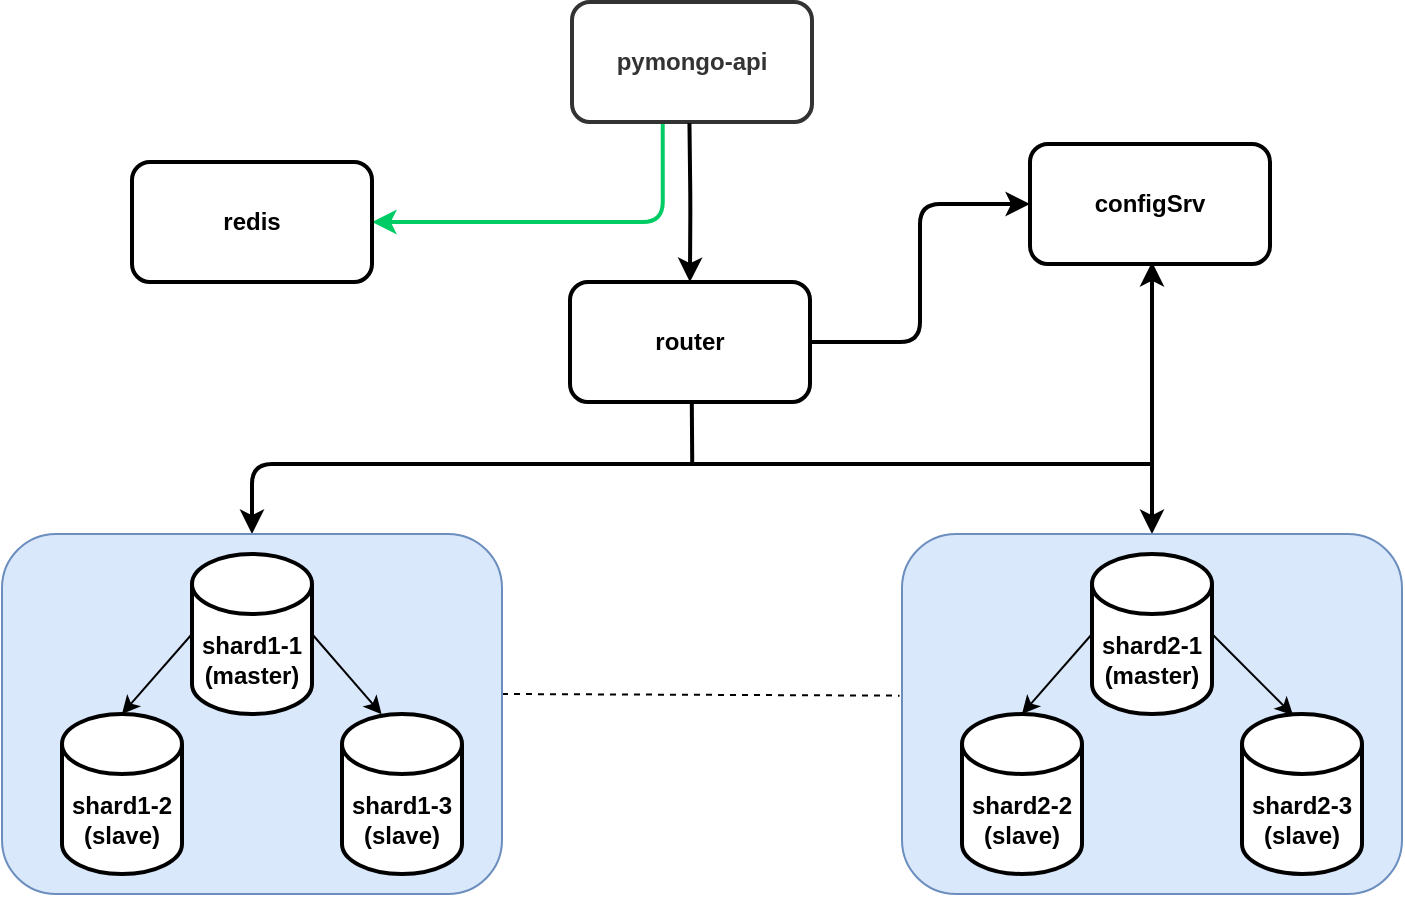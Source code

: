 <mxfile version="25.0.1">
  <diagram name="Page-1" id="-H_mtQnk-PTXWXPvYvuk">
    <mxGraphModel dx="1562" dy="909" grid="1" gridSize="10" guides="1" tooltips="1" connect="1" arrows="1" fold="1" page="1" pageScale="1" pageWidth="1169" pageHeight="827" math="0" shadow="0">
      <root>
        <mxCell id="0" />
        <mxCell id="1" parent="0" />
        <mxCell id="9TU6CYnMUd-Esi642FXq-2" style="edgeStyle=orthogonalEdgeStyle;rounded=1;orthogonalLoop=1;jettySize=auto;html=1;exitX=0.378;exitY=1.005;exitDx=0;exitDy=0;entryX=1;entryY=0.5;entryDx=0;entryDy=0;curved=0;strokeWidth=2;strokeColor=#00CC66;exitPerimeter=0;" parent="1" source="zA23MoTUsTF4_91t8viU-3" target="9TU6CYnMUd-Esi642FXq-1" edge="1">
          <mxGeometry relative="1" as="geometry">
            <Array as="points">
              <mxPoint x="520" y="280" />
            </Array>
          </mxGeometry>
        </mxCell>
        <mxCell id="zA23MoTUsTF4_91t8viU-3" value="&lt;b&gt;&lt;font color=&quot;#333333&quot;&gt;pymongo-api&lt;/font&gt;&lt;/b&gt;" style="rounded=1;whiteSpace=wrap;html=1;strokeWidth=2;strokeColor=#333333;" parent="1" vertex="1">
          <mxGeometry x="475" y="170" width="120" height="60" as="geometry" />
        </mxCell>
        <mxCell id="sGdueFbf5gFJr58cs0Tm-1" value="&lt;b&gt;configSrv&lt;/b&gt;" style="rounded=1;whiteSpace=wrap;html=1;strokeWidth=2;" parent="1" vertex="1">
          <mxGeometry x="704" y="241" width="120" height="60" as="geometry" />
        </mxCell>
        <mxCell id="sGdueFbf5gFJr58cs0Tm-15" style="edgeStyle=orthogonalEdgeStyle;rounded=1;orthogonalLoop=1;jettySize=auto;html=1;exitX=1;exitY=0.5;exitDx=0;exitDy=0;entryX=0;entryY=0.5;entryDx=0;entryDy=0;strokeWidth=2;curved=0;" parent="1" source="sGdueFbf5gFJr58cs0Tm-3" target="sGdueFbf5gFJr58cs0Tm-1" edge="1">
          <mxGeometry relative="1" as="geometry" />
        </mxCell>
        <mxCell id="sGdueFbf5gFJr58cs0Tm-21" style="edgeStyle=orthogonalEdgeStyle;rounded=1;orthogonalLoop=1;jettySize=auto;html=1;curved=0;strokeWidth=2;startArrow=none;startFill=0;entryX=0.5;entryY=0;entryDx=0;entryDy=0;" parent="1" target="0muuILdMk2ypR8TaKjU4-2" edge="1">
          <mxGeometry relative="1" as="geometry">
            <mxPoint x="550" y="401" as="sourcePoint" />
            <mxPoint x="417" y="417" as="targetPoint" />
            <Array as="points">
              <mxPoint x="540" y="401" />
              <mxPoint x="315" y="401" />
            </Array>
          </mxGeometry>
        </mxCell>
        <mxCell id="sGdueFbf5gFJr58cs0Tm-3" value="&lt;b&gt;router&lt;/b&gt;" style="rounded=1;whiteSpace=wrap;html=1;strokeWidth=2;" parent="1" vertex="1">
          <mxGeometry x="474" y="310" width="120" height="60" as="geometry" />
        </mxCell>
        <mxCell id="sGdueFbf5gFJr58cs0Tm-5" style="edgeStyle=orthogonalEdgeStyle;rounded=1;orthogonalLoop=1;jettySize=auto;html=1;entryX=0.427;entryY=0.007;entryDx=0;entryDy=0;entryPerimeter=0;strokeWidth=2;curved=0;" parent="1" edge="1">
          <mxGeometry relative="1" as="geometry">
            <mxPoint x="533.73" y="230.58" as="sourcePoint" />
            <mxPoint x="533.97" y="310.0" as="targetPoint" />
          </mxGeometry>
        </mxCell>
        <mxCell id="sGdueFbf5gFJr58cs0Tm-22" style="edgeStyle=orthogonalEdgeStyle;rounded=0;orthogonalLoop=1;jettySize=auto;html=1;entryX=0.5;entryY=0;entryDx=0;entryDy=0;curved=0;strokeWidth=2;startArrow=none;startFill=0;" parent="1" target="0muuILdMk2ypR8TaKjU4-6" edge="1">
          <mxGeometry relative="1" as="geometry">
            <mxPoint x="540" y="401" as="sourcePoint" />
            <mxPoint x="640" y="417" as="targetPoint" />
            <Array as="points">
              <mxPoint x="540" y="401" />
              <mxPoint x="765" y="401" />
            </Array>
          </mxGeometry>
        </mxCell>
        <mxCell id="sGdueFbf5gFJr58cs0Tm-23" value="" style="endArrow=none;dashed=1;html=1;rounded=0;entryX=-0.005;entryY=0.449;entryDx=0;entryDy=0;entryPerimeter=0;" parent="1" target="0muuILdMk2ypR8TaKjU4-6" edge="1">
          <mxGeometry width="50" height="50" relative="1" as="geometry">
            <mxPoint x="440" y="516" as="sourcePoint" />
            <mxPoint x="601.56" y="516.76" as="targetPoint" />
          </mxGeometry>
        </mxCell>
        <mxCell id="0muuILdMk2ypR8TaKjU4-2" value="" style="rounded=1;whiteSpace=wrap;html=1;fillColor=#dae8fc;strokeColor=#6c8ebf;" parent="1" vertex="1">
          <mxGeometry x="190" y="436" width="250" height="180" as="geometry" />
        </mxCell>
        <mxCell id="0muuILdMk2ypR8TaKjU4-3" value="&lt;b&gt;shard1-1&lt;/b&gt;&lt;div&gt;&lt;b&gt;(master)&lt;/b&gt;&lt;/div&gt;" style="shape=cylinder3;whiteSpace=wrap;html=1;boundedLbl=1;backgroundOutline=1;size=15;strokeWidth=2;" parent="1" vertex="1">
          <mxGeometry x="285" y="446" width="60" height="80" as="geometry" />
        </mxCell>
        <mxCell id="0muuILdMk2ypR8TaKjU4-4" value="&lt;b&gt;shard1-3&lt;/b&gt;&lt;div&gt;&lt;b&gt;(slave)&lt;/b&gt;&lt;/div&gt;" style="shape=cylinder3;whiteSpace=wrap;html=1;boundedLbl=1;backgroundOutline=1;size=15;strokeWidth=2;" parent="1" vertex="1">
          <mxGeometry x="360" y="526" width="60" height="80" as="geometry" />
        </mxCell>
        <mxCell id="0muuILdMk2ypR8TaKjU4-5" value="&lt;b&gt;shard1-2&lt;/b&gt;&lt;div&gt;&lt;b&gt;(slave)&lt;/b&gt;&lt;/div&gt;" style="shape=cylinder3;whiteSpace=wrap;html=1;boundedLbl=1;backgroundOutline=1;size=15;strokeWidth=2;" parent="1" vertex="1">
          <mxGeometry x="220" y="526" width="60" height="80" as="geometry" />
        </mxCell>
        <mxCell id="0muuILdMk2ypR8TaKjU4-6" value="" style="rounded=1;whiteSpace=wrap;html=1;fillColor=#dae8fc;strokeColor=#6c8ebf;" parent="1" vertex="1">
          <mxGeometry x="640" y="436" width="250" height="180" as="geometry" />
        </mxCell>
        <mxCell id="0muuILdMk2ypR8TaKjU4-7" value="&lt;b&gt;shard2-1&lt;/b&gt;&lt;div&gt;&lt;b&gt;(master)&lt;/b&gt;&lt;/div&gt;" style="shape=cylinder3;whiteSpace=wrap;html=1;boundedLbl=1;backgroundOutline=1;size=15;strokeWidth=2;" parent="1" vertex="1">
          <mxGeometry x="735" y="446" width="60" height="80" as="geometry" />
        </mxCell>
        <mxCell id="0muuILdMk2ypR8TaKjU4-8" value="&lt;b&gt;shard2-3&lt;/b&gt;&lt;div&gt;&lt;b&gt;(slave)&lt;/b&gt;&lt;/div&gt;" style="shape=cylinder3;whiteSpace=wrap;html=1;boundedLbl=1;backgroundOutline=1;size=15;strokeWidth=2;" parent="1" vertex="1">
          <mxGeometry x="810" y="526" width="60" height="80" as="geometry" />
        </mxCell>
        <mxCell id="0muuILdMk2ypR8TaKjU4-9" value="&lt;b&gt;shard2-2&lt;/b&gt;&lt;div&gt;&lt;b&gt;(slave)&lt;/b&gt;&lt;/div&gt;" style="shape=cylinder3;whiteSpace=wrap;html=1;boundedLbl=1;backgroundOutline=1;size=15;strokeWidth=2;" parent="1" vertex="1">
          <mxGeometry x="670" y="526" width="60" height="80" as="geometry" />
        </mxCell>
        <mxCell id="0muuILdMk2ypR8TaKjU4-12" style="rounded=0;orthogonalLoop=1;jettySize=auto;html=1;exitX=0;exitY=0.5;exitDx=0;exitDy=0;exitPerimeter=0;entryX=0.5;entryY=0;entryDx=0;entryDy=0;entryPerimeter=0;" parent="1" source="0muuILdMk2ypR8TaKjU4-3" target="0muuILdMk2ypR8TaKjU4-5" edge="1">
          <mxGeometry relative="1" as="geometry" />
        </mxCell>
        <mxCell id="0muuILdMk2ypR8TaKjU4-13" style="rounded=0;orthogonalLoop=1;jettySize=auto;html=1;exitX=1;exitY=0.5;exitDx=0;exitDy=0;exitPerimeter=0;entryX=0.33;entryY=0.002;entryDx=0;entryDy=0;entryPerimeter=0;" parent="1" source="0muuILdMk2ypR8TaKjU4-3" target="0muuILdMk2ypR8TaKjU4-4" edge="1">
          <mxGeometry relative="1" as="geometry" />
        </mxCell>
        <mxCell id="0muuILdMk2ypR8TaKjU4-14" style="edgeStyle=orthogonalEdgeStyle;rounded=1;orthogonalLoop=1;jettySize=auto;html=1;entryX=0.776;entryY=1.028;entryDx=0;entryDy=0;entryPerimeter=0;strokeWidth=2;curved=0;" parent="1" edge="1">
          <mxGeometry relative="1" as="geometry">
            <mxPoint x="765" y="430" as="sourcePoint" />
            <mxPoint x="765.0" y="300.0" as="targetPoint" />
            <Array as="points">
              <mxPoint x="765" y="410" />
            </Array>
          </mxGeometry>
        </mxCell>
        <mxCell id="0muuILdMk2ypR8TaKjU4-15" style="rounded=0;orthogonalLoop=1;jettySize=auto;html=1;exitX=0;exitY=0.5;exitDx=0;exitDy=0;exitPerimeter=0;entryX=0.5;entryY=0;entryDx=0;entryDy=0;entryPerimeter=0;" parent="1" source="0muuILdMk2ypR8TaKjU4-7" target="0muuILdMk2ypR8TaKjU4-9" edge="1">
          <mxGeometry relative="1" as="geometry" />
        </mxCell>
        <mxCell id="0muuILdMk2ypR8TaKjU4-16" style="rounded=0;orthogonalLoop=1;jettySize=auto;html=1;exitX=1;exitY=0.5;exitDx=0;exitDy=0;exitPerimeter=0;entryX=0.426;entryY=0.008;entryDx=0;entryDy=0;entryPerimeter=0;" parent="1" source="0muuILdMk2ypR8TaKjU4-7" target="0muuILdMk2ypR8TaKjU4-8" edge="1">
          <mxGeometry relative="1" as="geometry" />
        </mxCell>
        <mxCell id="0muuILdMk2ypR8TaKjU4-17" value="" style="endArrow=none;html=1;rounded=0;strokeWidth=2;" parent="1" edge="1">
          <mxGeometry width="50" height="50" relative="1" as="geometry">
            <mxPoint x="535.11" y="400" as="sourcePoint" />
            <mxPoint x="534.9" y="370" as="targetPoint" />
          </mxGeometry>
        </mxCell>
        <mxCell id="9TU6CYnMUd-Esi642FXq-1" value="&lt;b&gt;redis&lt;/b&gt;" style="rounded=1;whiteSpace=wrap;html=1;strokeWidth=2;" parent="1" vertex="1">
          <mxGeometry x="255" y="250" width="120" height="60" as="geometry" />
        </mxCell>
      </root>
    </mxGraphModel>
  </diagram>
</mxfile>
